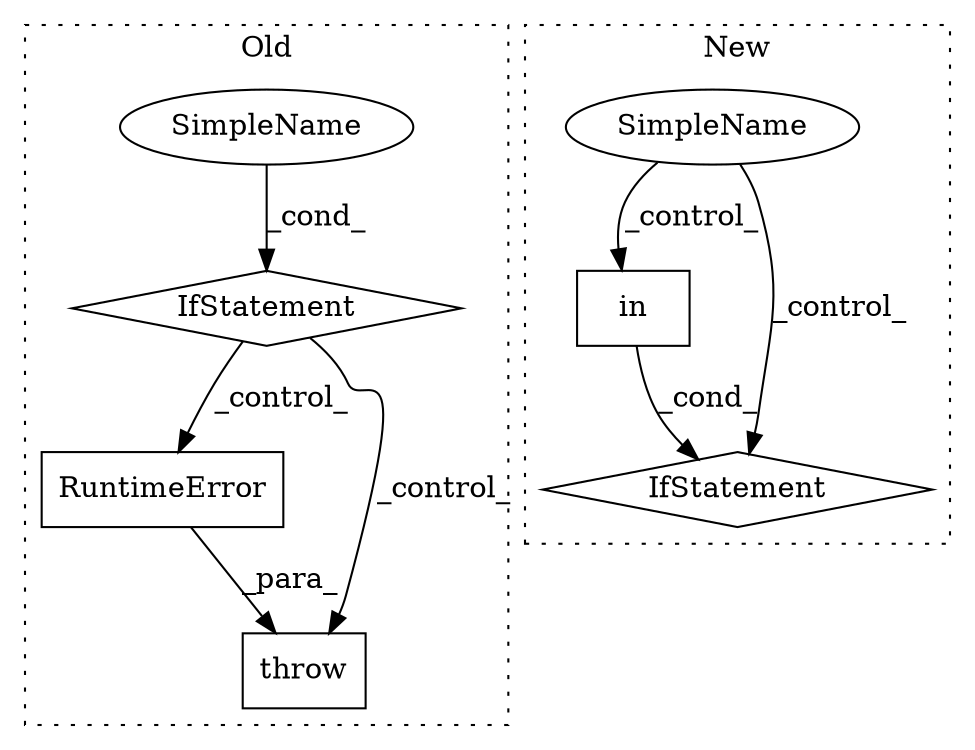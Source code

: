 digraph G {
subgraph cluster0 {
1 [label="RuntimeError" a="32" s="12131" l="14" shape="box"];
3 [label="throw" a="53" s="12125" l="6" shape="box"];
4 [label="IfStatement" a="25" s="12007,12026" l="4,2" shape="diamond"];
5 [label="SimpleName" a="42" s="" l="" shape="ellipse"];
label = "Old";
style="dotted";
}
subgraph cluster1 {
2 [label="in" a="105" s="12605" l="73" shape="box"];
6 [label="IfStatement" a="25" s="12597,12678" l="8,2" shape="diamond"];
7 [label="SimpleName" a="42" s="" l="" shape="ellipse"];
label = "New";
style="dotted";
}
1 -> 3 [label="_para_"];
2 -> 6 [label="_cond_"];
4 -> 3 [label="_control_"];
4 -> 1 [label="_control_"];
5 -> 4 [label="_cond_"];
7 -> 6 [label="_control_"];
7 -> 2 [label="_control_"];
}